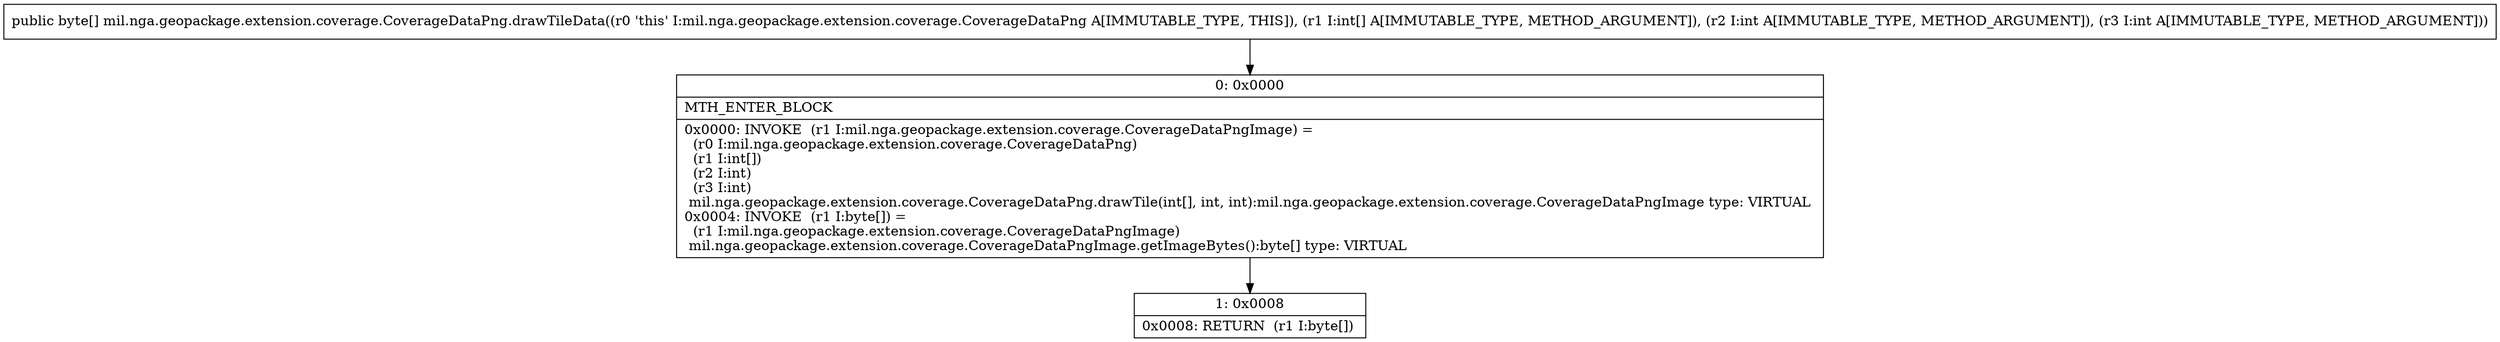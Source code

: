 digraph "CFG formil.nga.geopackage.extension.coverage.CoverageDataPng.drawTileData([III)[B" {
Node_0 [shape=record,label="{0\:\ 0x0000|MTH_ENTER_BLOCK\l|0x0000: INVOKE  (r1 I:mil.nga.geopackage.extension.coverage.CoverageDataPngImage) = \l  (r0 I:mil.nga.geopackage.extension.coverage.CoverageDataPng)\l  (r1 I:int[])\l  (r2 I:int)\l  (r3 I:int)\l mil.nga.geopackage.extension.coverage.CoverageDataPng.drawTile(int[], int, int):mil.nga.geopackage.extension.coverage.CoverageDataPngImage type: VIRTUAL \l0x0004: INVOKE  (r1 I:byte[]) = \l  (r1 I:mil.nga.geopackage.extension.coverage.CoverageDataPngImage)\l mil.nga.geopackage.extension.coverage.CoverageDataPngImage.getImageBytes():byte[] type: VIRTUAL \l}"];
Node_1 [shape=record,label="{1\:\ 0x0008|0x0008: RETURN  (r1 I:byte[]) \l}"];
MethodNode[shape=record,label="{public byte[] mil.nga.geopackage.extension.coverage.CoverageDataPng.drawTileData((r0 'this' I:mil.nga.geopackage.extension.coverage.CoverageDataPng A[IMMUTABLE_TYPE, THIS]), (r1 I:int[] A[IMMUTABLE_TYPE, METHOD_ARGUMENT]), (r2 I:int A[IMMUTABLE_TYPE, METHOD_ARGUMENT]), (r3 I:int A[IMMUTABLE_TYPE, METHOD_ARGUMENT])) }"];
MethodNode -> Node_0;
Node_0 -> Node_1;
}

